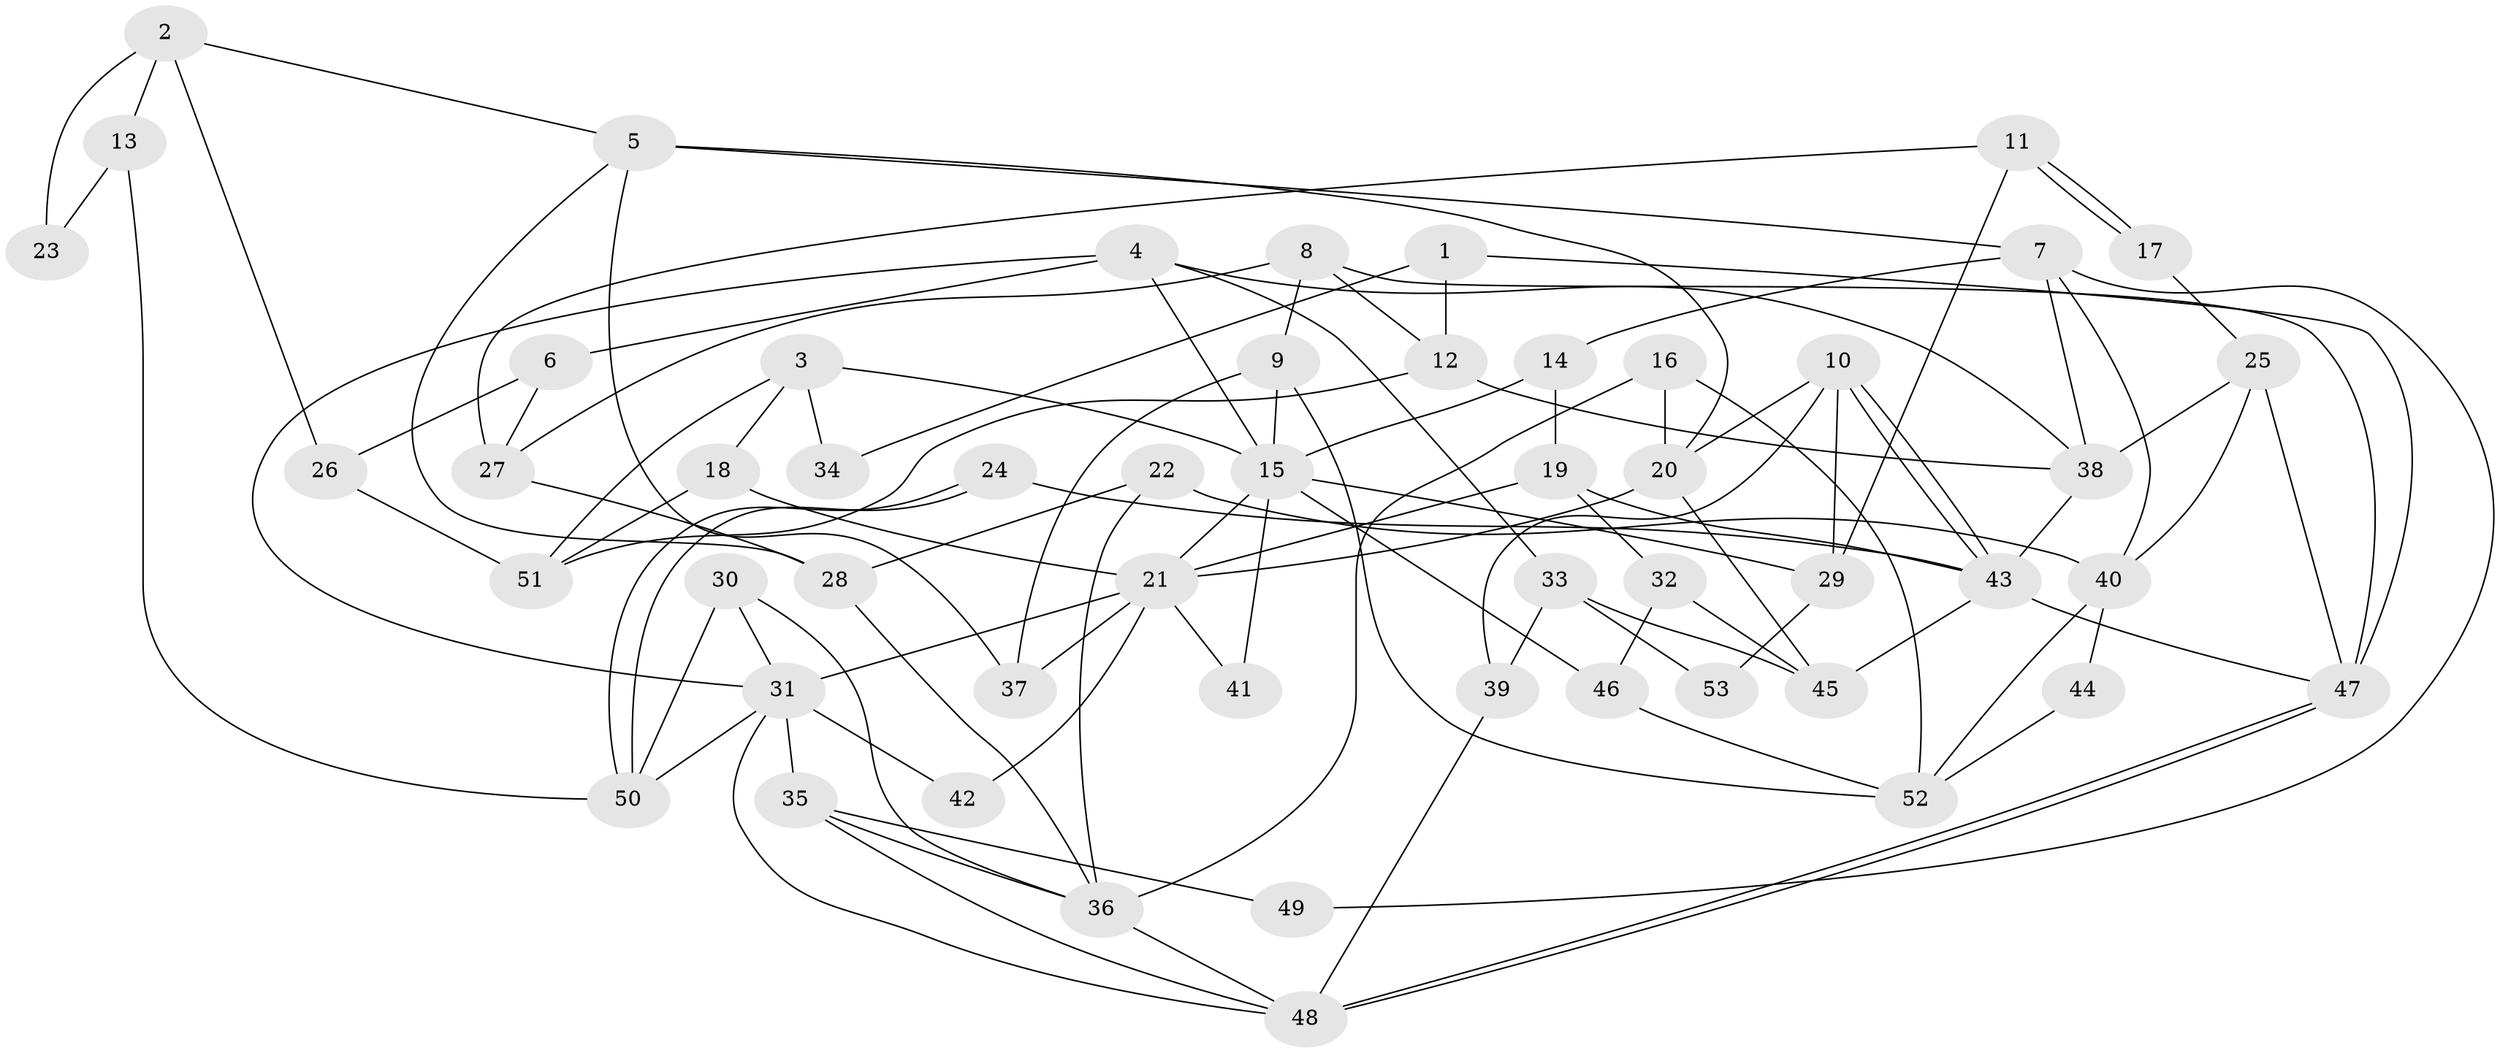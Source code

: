 // coarse degree distribution, {3: 0.15151515151515152, 5: 0.36363636363636365, 4: 0.06060606060606061, 7: 0.09090909090909091, 6: 0.18181818181818182, 8: 0.030303030303030304, 2: 0.12121212121212122}
// Generated by graph-tools (version 1.1) at 2025/41/03/06/25 10:41:58]
// undirected, 53 vertices, 106 edges
graph export_dot {
graph [start="1"]
  node [color=gray90,style=filled];
  1;
  2;
  3;
  4;
  5;
  6;
  7;
  8;
  9;
  10;
  11;
  12;
  13;
  14;
  15;
  16;
  17;
  18;
  19;
  20;
  21;
  22;
  23;
  24;
  25;
  26;
  27;
  28;
  29;
  30;
  31;
  32;
  33;
  34;
  35;
  36;
  37;
  38;
  39;
  40;
  41;
  42;
  43;
  44;
  45;
  46;
  47;
  48;
  49;
  50;
  51;
  52;
  53;
  1 -- 47;
  1 -- 12;
  1 -- 34;
  2 -- 5;
  2 -- 26;
  2 -- 13;
  2 -- 23;
  3 -- 51;
  3 -- 15;
  3 -- 18;
  3 -- 34;
  4 -- 31;
  4 -- 38;
  4 -- 6;
  4 -- 15;
  4 -- 33;
  5 -- 28;
  5 -- 20;
  5 -- 7;
  5 -- 37;
  6 -- 27;
  6 -- 26;
  7 -- 14;
  7 -- 38;
  7 -- 40;
  7 -- 49;
  8 -- 9;
  8 -- 47;
  8 -- 12;
  8 -- 27;
  9 -- 37;
  9 -- 15;
  9 -- 52;
  10 -- 29;
  10 -- 43;
  10 -- 43;
  10 -- 20;
  10 -- 39;
  11 -- 27;
  11 -- 17;
  11 -- 17;
  11 -- 29;
  12 -- 38;
  12 -- 51;
  13 -- 50;
  13 -- 23;
  14 -- 19;
  14 -- 15;
  15 -- 46;
  15 -- 21;
  15 -- 29;
  15 -- 41;
  16 -- 20;
  16 -- 36;
  16 -- 52;
  17 -- 25;
  18 -- 21;
  18 -- 51;
  19 -- 43;
  19 -- 21;
  19 -- 32;
  20 -- 21;
  20 -- 45;
  21 -- 31;
  21 -- 37;
  21 -- 41;
  21 -- 42;
  22 -- 40;
  22 -- 36;
  22 -- 28;
  24 -- 50;
  24 -- 50;
  24 -- 43;
  25 -- 38;
  25 -- 40;
  25 -- 47;
  26 -- 51;
  27 -- 28;
  28 -- 36;
  29 -- 53;
  30 -- 50;
  30 -- 31;
  30 -- 36;
  31 -- 35;
  31 -- 48;
  31 -- 42;
  31 -- 50;
  32 -- 45;
  32 -- 46;
  33 -- 45;
  33 -- 39;
  33 -- 53;
  35 -- 48;
  35 -- 36;
  35 -- 49;
  36 -- 48;
  38 -- 43;
  39 -- 48;
  40 -- 52;
  40 -- 44;
  43 -- 47;
  43 -- 45;
  44 -- 52;
  46 -- 52;
  47 -- 48;
  47 -- 48;
}
